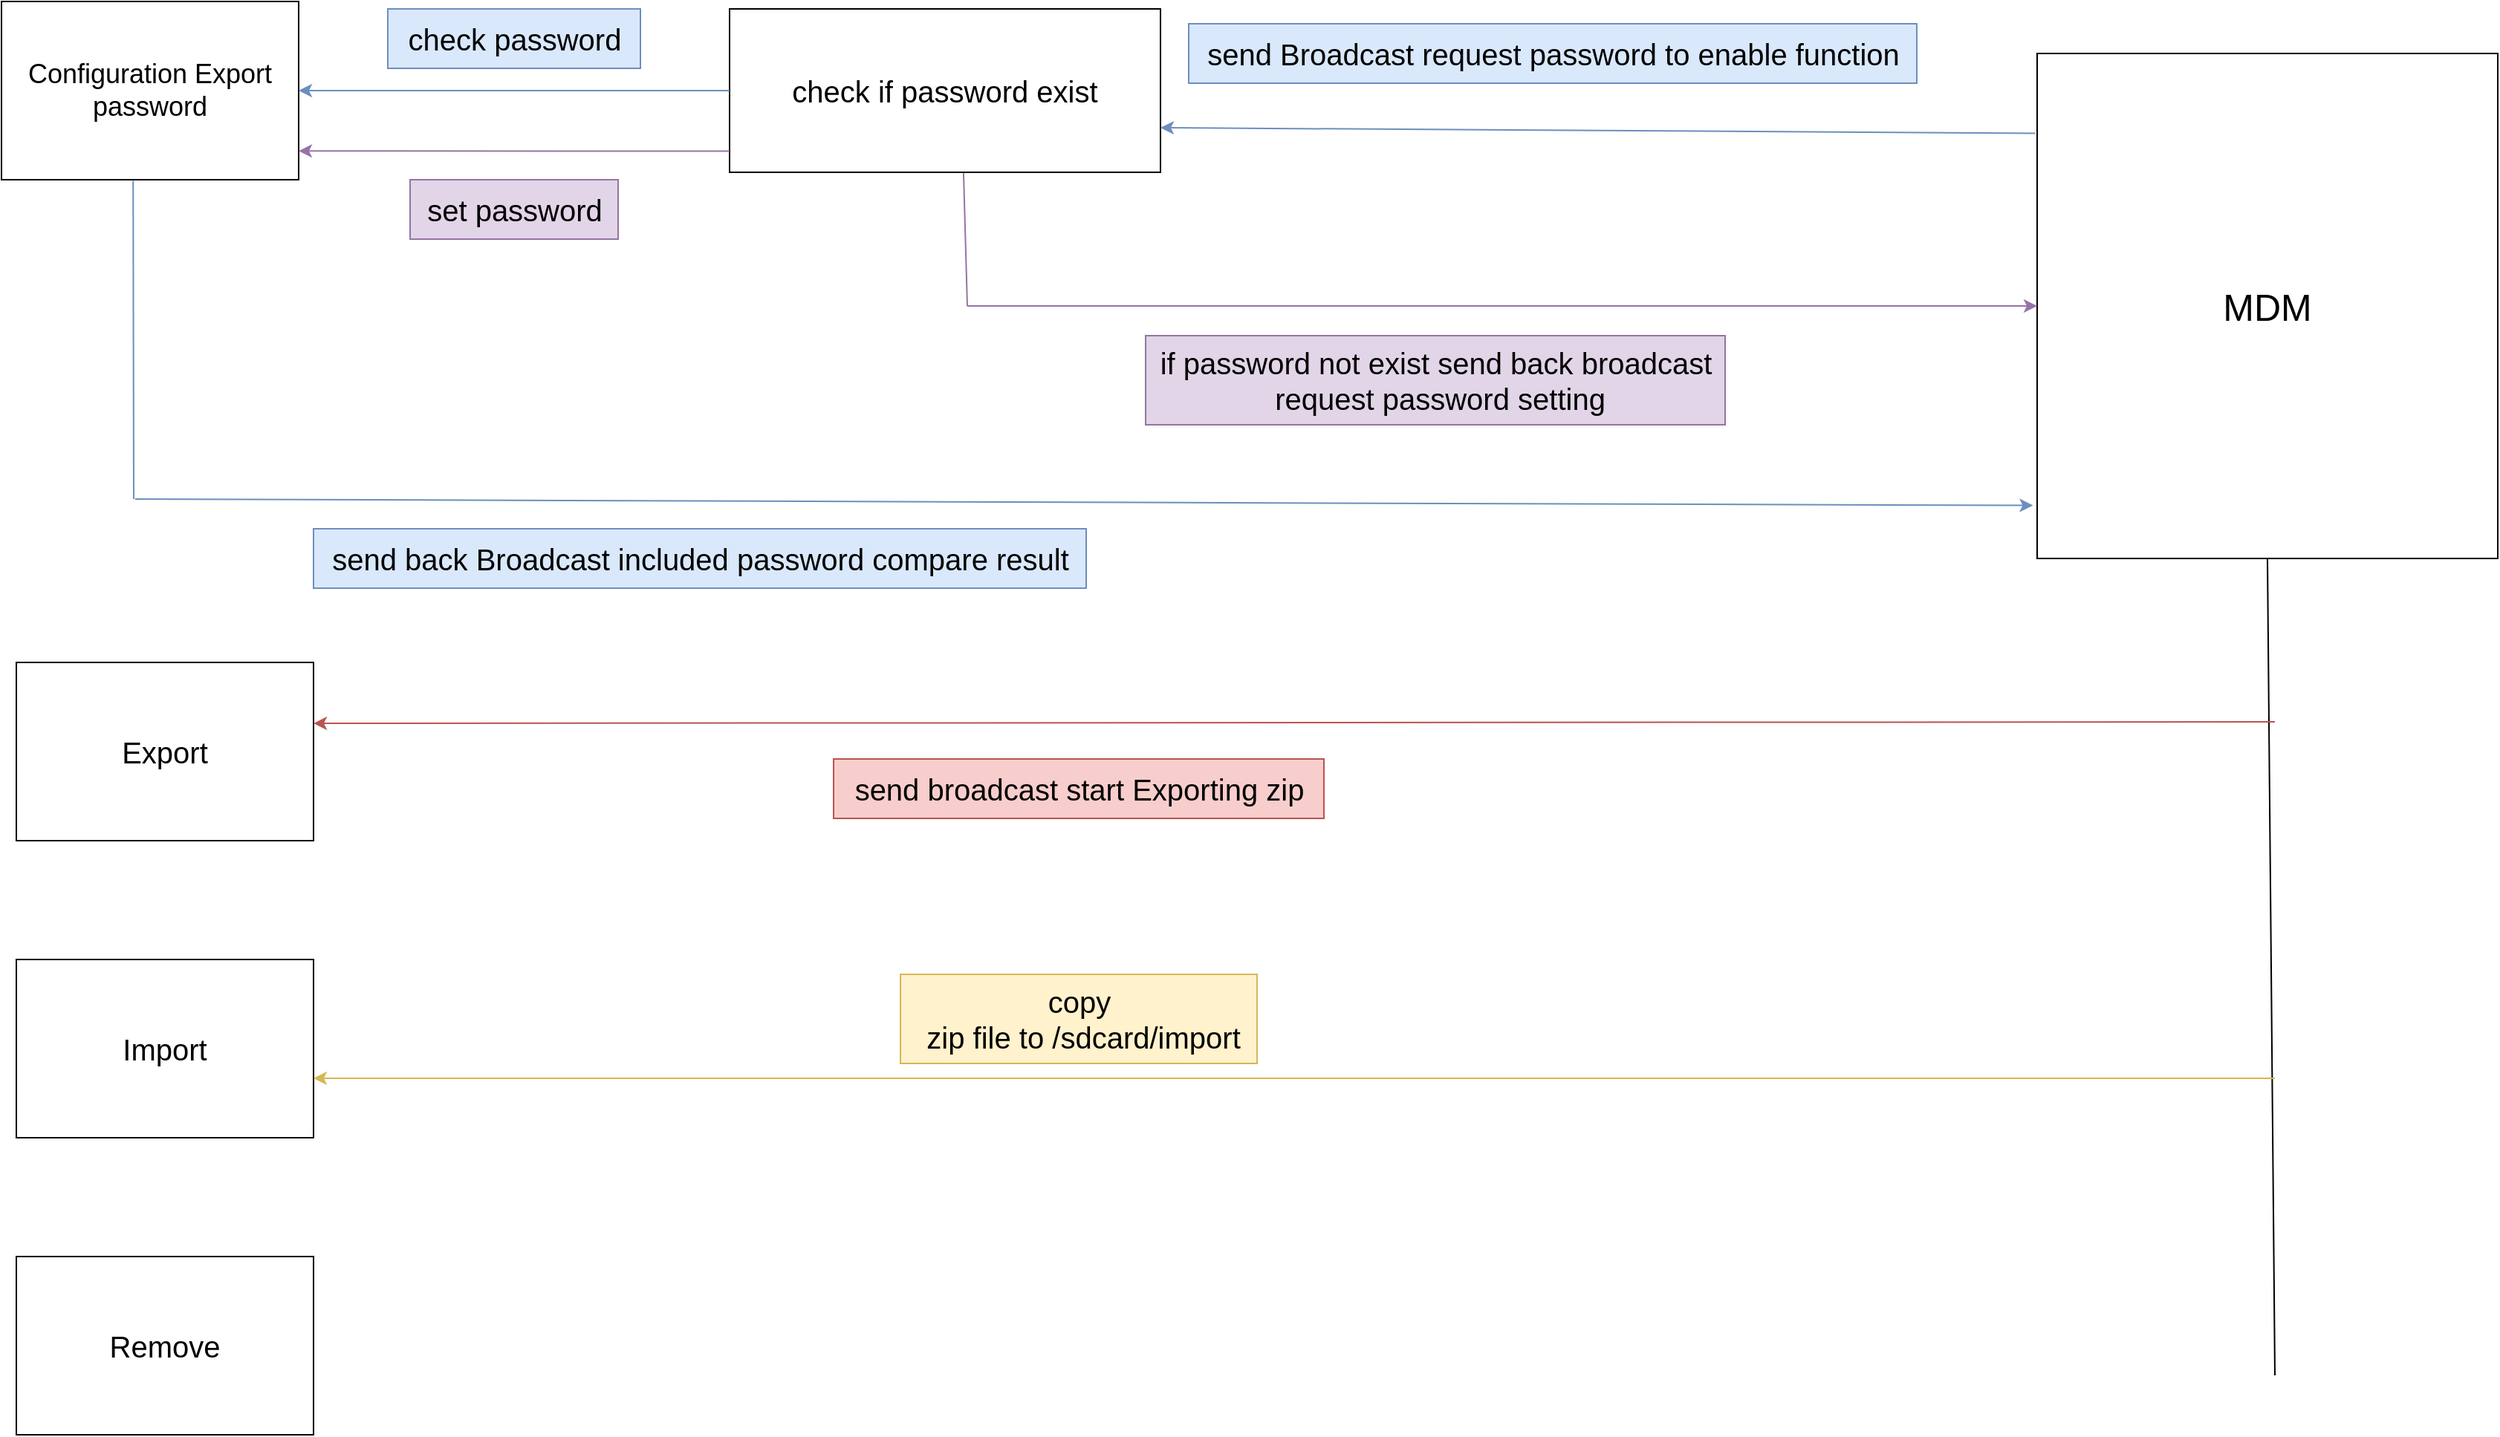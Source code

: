 <mxfile version="21.6.5" type="github">
  <diagram name="第 1 页" id="PItQMmxoQ5xieft_fqYC">
    <mxGraphModel dx="1912" dy="2211" grid="1" gridSize="10" guides="1" tooltips="1" connect="1" arrows="1" fold="1" page="1" pageScale="1" pageWidth="1920" pageHeight="1200" math="0" shadow="0">
      <root>
        <mxCell id="0" />
        <mxCell id="1" parent="0" />
        <mxCell id="sPuchfOHp-KZ45J7oCVx-1" value="&lt;font style=&quot;font-size: 18px;&quot;&gt;Configuration Export password&lt;/font&gt;" style="rounded=0;whiteSpace=wrap;html=1;" parent="1" vertex="1">
          <mxGeometry x="30" y="-645" width="200" height="120" as="geometry" />
        </mxCell>
        <mxCell id="A5CWA4rdF92DzPzr8eIe-2" value="&lt;font style=&quot;font-size: 20px;&quot;&gt;Export&lt;/font&gt;" style="rounded=0;whiteSpace=wrap;html=1;" vertex="1" parent="1">
          <mxGeometry x="40" y="-200" width="200" height="120" as="geometry" />
        </mxCell>
        <mxCell id="A5CWA4rdF92DzPzr8eIe-3" value="&lt;font style=&quot;font-size: 20px;&quot;&gt;Import&lt;/font&gt;" style="rounded=0;whiteSpace=wrap;html=1;" vertex="1" parent="1">
          <mxGeometry x="40" width="200" height="120" as="geometry" />
        </mxCell>
        <mxCell id="A5CWA4rdF92DzPzr8eIe-4" value="&lt;font style=&quot;font-size: 20px;&quot;&gt;Remove&lt;/font&gt;" style="rounded=0;whiteSpace=wrap;html=1;" vertex="1" parent="1">
          <mxGeometry x="40" y="200" width="200" height="120" as="geometry" />
        </mxCell>
        <mxCell id="A5CWA4rdF92DzPzr8eIe-5" value="&lt;font style=&quot;font-size: 25px;&quot;&gt;MDM&lt;/font&gt;" style="rounded=0;whiteSpace=wrap;html=1;" vertex="1" parent="1">
          <mxGeometry x="1400" y="-610" width="310" height="340" as="geometry" />
        </mxCell>
        <mxCell id="A5CWA4rdF92DzPzr8eIe-12" value="&lt;font style=&quot;font-size: 20px;&quot;&gt;send Broadcast request password to enable function&lt;/font&gt;" style="text;html=1;align=center;verticalAlign=middle;resizable=0;points=[];autosize=1;strokeColor=#6c8ebf;fillColor=#dae8fc;" vertex="1" parent="1">
          <mxGeometry x="829" y="-630" width="490" height="40" as="geometry" />
        </mxCell>
        <mxCell id="A5CWA4rdF92DzPzr8eIe-13" value="&lt;font style=&quot;font-size: 20px;&quot;&gt;send back Broadcast included password compare result&lt;br&gt;&lt;/font&gt;" style="text;html=1;align=center;verticalAlign=middle;resizable=0;points=[];autosize=1;strokeColor=#6c8ebf;fillColor=#dae8fc;" vertex="1" parent="1">
          <mxGeometry x="240" y="-290" width="520" height="40" as="geometry" />
        </mxCell>
        <mxCell id="A5CWA4rdF92DzPzr8eIe-14" value="&lt;font style=&quot;font-size: 20px;&quot;&gt;check if password exist&lt;/font&gt;" style="rounded=0;whiteSpace=wrap;html=1;" vertex="1" parent="1">
          <mxGeometry x="520" y="-640" width="290" height="110" as="geometry" />
        </mxCell>
        <mxCell id="A5CWA4rdF92DzPzr8eIe-15" value="" style="endArrow=classic;html=1;rounded=0;exitX=-0.004;exitY=0.158;exitDx=0;exitDy=0;exitPerimeter=0;fillColor=#dae8fc;strokeColor=#6c8ebf;" edge="1" parent="1" source="A5CWA4rdF92DzPzr8eIe-5">
          <mxGeometry width="50" height="50" relative="1" as="geometry">
            <mxPoint x="810" y="-300" as="sourcePoint" />
            <mxPoint x="810" y="-560" as="targetPoint" />
          </mxGeometry>
        </mxCell>
        <mxCell id="A5CWA4rdF92DzPzr8eIe-16" value="" style="endArrow=classic;html=1;rounded=0;exitX=0;exitY=0.5;exitDx=0;exitDy=0;entryX=1;entryY=0.5;entryDx=0;entryDy=0;fillColor=#dae8fc;strokeColor=#6c8ebf;" edge="1" parent="1" source="A5CWA4rdF92DzPzr8eIe-14" target="sPuchfOHp-KZ45J7oCVx-1">
          <mxGeometry width="50" height="50" relative="1" as="geometry">
            <mxPoint x="810" y="-300" as="sourcePoint" />
            <mxPoint x="320" y="-585" as="targetPoint" />
          </mxGeometry>
        </mxCell>
        <mxCell id="A5CWA4rdF92DzPzr8eIe-18" value="" style="endArrow=none;html=1;rounded=0;entryX=0.543;entryY=1.003;entryDx=0;entryDy=0;entryPerimeter=0;fillColor=#e1d5e7;strokeColor=#9673a6;" edge="1" parent="1" target="A5CWA4rdF92DzPzr8eIe-14">
          <mxGeometry width="50" height="50" relative="1" as="geometry">
            <mxPoint x="680" y="-440" as="sourcePoint" />
            <mxPoint x="660" y="-520" as="targetPoint" />
          </mxGeometry>
        </mxCell>
        <mxCell id="A5CWA4rdF92DzPzr8eIe-19" value="" style="endArrow=classic;html=1;rounded=0;entryX=0;entryY=0.5;entryDx=0;entryDy=0;fillColor=#e1d5e7;strokeColor=#9673a6;" edge="1" parent="1" target="A5CWA4rdF92DzPzr8eIe-5">
          <mxGeometry width="50" height="50" relative="1" as="geometry">
            <mxPoint x="680" y="-440" as="sourcePoint" />
            <mxPoint x="860" y="-350" as="targetPoint" />
          </mxGeometry>
        </mxCell>
        <mxCell id="A5CWA4rdF92DzPzr8eIe-20" value="&lt;font style=&quot;font-size: 20px;&quot;&gt;if password not exist send back broadcast&lt;br&gt;&amp;nbsp;request password setting&lt;/font&gt;" style="text;html=1;align=center;verticalAlign=middle;resizable=0;points=[];autosize=1;strokeColor=#9673a6;fillColor=#e1d5e7;" vertex="1" parent="1">
          <mxGeometry x="800" y="-420" width="390" height="60" as="geometry" />
        </mxCell>
        <mxCell id="A5CWA4rdF92DzPzr8eIe-21" value="&lt;font style=&quot;font-size: 20px;&quot;&gt;check password&lt;/font&gt;" style="text;html=1;align=center;verticalAlign=middle;resizable=0;points=[];autosize=1;strokeColor=#6c8ebf;fillColor=#dae8fc;" vertex="1" parent="1">
          <mxGeometry x="290" y="-640" width="170" height="40" as="geometry" />
        </mxCell>
        <mxCell id="A5CWA4rdF92DzPzr8eIe-22" value="" style="endArrow=none;html=1;rounded=0;entryX=0.443;entryY=1.006;entryDx=0;entryDy=0;entryPerimeter=0;fillColor=#dae8fc;strokeColor=#6c8ebf;" edge="1" parent="1" target="sPuchfOHp-KZ45J7oCVx-1">
          <mxGeometry width="50" height="50" relative="1" as="geometry">
            <mxPoint x="119" y="-310" as="sourcePoint" />
            <mxPoint x="860" y="-230" as="targetPoint" />
          </mxGeometry>
        </mxCell>
        <mxCell id="A5CWA4rdF92DzPzr8eIe-23" value="" style="endArrow=classic;html=1;rounded=0;entryX=-0.009;entryY=0.895;entryDx=0;entryDy=0;entryPerimeter=0;fillColor=#dae8fc;strokeColor=#6c8ebf;" edge="1" parent="1" target="A5CWA4rdF92DzPzr8eIe-5">
          <mxGeometry width="50" height="50" relative="1" as="geometry">
            <mxPoint x="120" y="-310" as="sourcePoint" />
            <mxPoint x="860" y="-230" as="targetPoint" />
          </mxGeometry>
        </mxCell>
        <mxCell id="A5CWA4rdF92DzPzr8eIe-24" value="" style="endArrow=classic;html=1;rounded=0;exitX=0;exitY=0.87;exitDx=0;exitDy=0;entryX=1;entryY=0.839;entryDx=0;entryDy=0;exitPerimeter=0;entryPerimeter=0;fillColor=#e1d5e7;strokeColor=#9673a6;" edge="1" parent="1" source="A5CWA4rdF92DzPzr8eIe-14" target="sPuchfOHp-KZ45J7oCVx-1">
          <mxGeometry width="50" height="50" relative="1" as="geometry">
            <mxPoint x="810" y="-460" as="sourcePoint" />
            <mxPoint x="860" y="-510" as="targetPoint" />
          </mxGeometry>
        </mxCell>
        <mxCell id="A5CWA4rdF92DzPzr8eIe-25" value="&lt;font style=&quot;font-size: 20px;&quot;&gt;set password&lt;/font&gt;" style="text;html=1;align=center;verticalAlign=middle;resizable=0;points=[];autosize=1;strokeColor=#9673a6;fillColor=#e1d5e7;" vertex="1" parent="1">
          <mxGeometry x="305" y="-525" width="140" height="40" as="geometry" />
        </mxCell>
        <mxCell id="A5CWA4rdF92DzPzr8eIe-27" value="" style="endArrow=none;html=1;rounded=0;entryX=0.5;entryY=1;entryDx=0;entryDy=0;" edge="1" parent="1" target="A5CWA4rdF92DzPzr8eIe-5">
          <mxGeometry width="50" height="50" relative="1" as="geometry">
            <mxPoint x="1560" y="280" as="sourcePoint" />
            <mxPoint x="1600" y="-120" as="targetPoint" />
          </mxGeometry>
        </mxCell>
        <mxCell id="A5CWA4rdF92DzPzr8eIe-28" value="" style="endArrow=classic;html=1;rounded=0;entryX=1;entryY=0.342;entryDx=0;entryDy=0;entryPerimeter=0;fillColor=#f8cecc;strokeColor=#b85450;" edge="1" parent="1" target="A5CWA4rdF92DzPzr8eIe-2">
          <mxGeometry width="50" height="50" relative="1" as="geometry">
            <mxPoint x="1560" y="-160" as="sourcePoint" />
            <mxPoint x="860" y="-120" as="targetPoint" />
          </mxGeometry>
        </mxCell>
        <mxCell id="A5CWA4rdF92DzPzr8eIe-30" value="&lt;font style=&quot;font-size: 20px;&quot;&gt;send broadcast start Exporting zip&lt;/font&gt;" style="text;html=1;align=center;verticalAlign=middle;resizable=0;points=[];autosize=1;strokeColor=#b85450;fillColor=#f8cecc;" vertex="1" parent="1">
          <mxGeometry x="590" y="-135" width="330" height="40" as="geometry" />
        </mxCell>
        <mxCell id="A5CWA4rdF92DzPzr8eIe-31" value="" style="endArrow=classic;html=1;rounded=0;fillColor=#fff2cc;strokeColor=#d6b656;" edge="1" parent="1">
          <mxGeometry width="50" height="50" relative="1" as="geometry">
            <mxPoint x="1560" y="80" as="sourcePoint" />
            <mxPoint x="240" y="80" as="targetPoint" />
          </mxGeometry>
        </mxCell>
        <mxCell id="A5CWA4rdF92DzPzr8eIe-32" value="&lt;font style=&quot;font-size: 20px;&quot;&gt;copy&lt;br&gt;&amp;nbsp;zip file to /sdcard/import&lt;/font&gt;" style="text;html=1;align=center;verticalAlign=middle;resizable=0;points=[];autosize=1;strokeColor=#d6b656;fillColor=#fff2cc;" vertex="1" parent="1">
          <mxGeometry x="635" y="10" width="240" height="60" as="geometry" />
        </mxCell>
      </root>
    </mxGraphModel>
  </diagram>
</mxfile>
